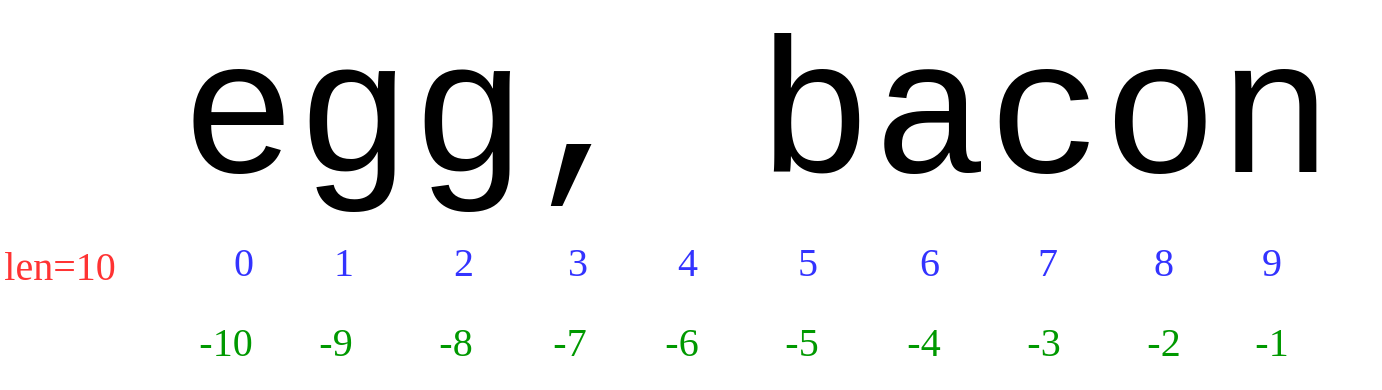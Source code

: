 <mxfile>
    <diagram id="gJezk_OWk_-26XYgUe7z" name="Page-1">
        <mxGraphModel dx="855" dy="637" grid="1" gridSize="10" guides="1" tooltips="1" connect="1" arrows="1" fold="1" page="1" pageScale="1" pageWidth="827" pageHeight="1169" math="0" shadow="0">
            <root>
                <mxCell id="0"/>
                <mxCell id="1" parent="0"/>
                <mxCell id="2" value="&lt;font style=&quot;font-size: 96px&quot; face=&quot;Courier New&quot;&gt;egg, bacon&lt;/font&gt;" style="text;html=1;strokeColor=none;fillColor=none;align=center;verticalAlign=middle;whiteSpace=wrap;rounded=0;" parent="1" vertex="1">
                    <mxGeometry x="147" y="30" width="623" height="120" as="geometry"/>
                </mxCell>
                <mxCell id="3" value="&lt;font style=&quot;font-size: 20px&quot; face=&quot;Comic Sans MS&quot; color=&quot;#3333ff&quot;&gt;0&lt;/font&gt;" style="text;html=1;strokeColor=none;fillColor=none;align=center;verticalAlign=middle;whiteSpace=wrap;rounded=0;fontFamily=Courier New;fontSize=48;" parent="1" vertex="1">
                    <mxGeometry x="190" y="140" width="24" height="30" as="geometry"/>
                </mxCell>
                <mxCell id="5" value="&lt;font style=&quot;font-size: 20px&quot; face=&quot;Comic Sans MS&quot;&gt;-10&lt;/font&gt;" style="text;html=1;strokeColor=none;fillColor=none;align=center;verticalAlign=middle;whiteSpace=wrap;rounded=0;fontFamily=Courier New;fontSize=48;fontColor=#009900;" parent="1" vertex="1">
                    <mxGeometry x="181" y="180" width="24" height="30" as="geometry"/>
                </mxCell>
                <mxCell id="6" value="&lt;font style=&quot;font-size: 20px&quot; face=&quot;Comic Sans MS&quot;&gt;-9&lt;/font&gt;" style="text;html=1;strokeColor=none;fillColor=none;align=center;verticalAlign=middle;whiteSpace=wrap;rounded=0;fontFamily=Courier New;fontSize=48;fontColor=#009900;" parent="1" vertex="1">
                    <mxGeometry x="236" y="180" width="24" height="30" as="geometry"/>
                </mxCell>
                <mxCell id="7" value="&lt;font style=&quot;font-size: 20px&quot; face=&quot;Comic Sans MS&quot;&gt;-8&lt;/font&gt;" style="text;html=1;strokeColor=none;fillColor=none;align=center;verticalAlign=middle;whiteSpace=wrap;rounded=0;fontFamily=Courier New;fontSize=48;fontColor=#009900;" parent="1" vertex="1">
                    <mxGeometry x="296" y="180" width="24" height="30" as="geometry"/>
                </mxCell>
                <mxCell id="8" value="&lt;font style=&quot;font-size: 20px&quot; face=&quot;Comic Sans MS&quot;&gt;-7&lt;/font&gt;" style="text;html=1;strokeColor=none;fillColor=none;align=center;verticalAlign=middle;whiteSpace=wrap;rounded=0;fontFamily=Courier New;fontSize=48;fontColor=#009900;" parent="1" vertex="1">
                    <mxGeometry x="353" y="180" width="24" height="30" as="geometry"/>
                </mxCell>
                <mxCell id="9" value="&lt;font style=&quot;font-size: 20px&quot; face=&quot;Comic Sans MS&quot;&gt;-6&lt;/font&gt;" style="text;html=1;strokeColor=none;fillColor=none;align=center;verticalAlign=middle;whiteSpace=wrap;rounded=0;fontFamily=Courier New;fontSize=48;fontColor=#009900;" parent="1" vertex="1">
                    <mxGeometry x="409" y="180" width="24" height="30" as="geometry"/>
                </mxCell>
                <mxCell id="10" value="&lt;font style=&quot;font-size: 20px&quot; face=&quot;Comic Sans MS&quot;&gt;-5&lt;/font&gt;" style="text;html=1;strokeColor=none;fillColor=none;align=center;verticalAlign=middle;whiteSpace=wrap;rounded=0;fontFamily=Courier New;fontSize=48;fontColor=#009900;" parent="1" vertex="1">
                    <mxGeometry x="469" y="180" width="24" height="30" as="geometry"/>
                </mxCell>
                <mxCell id="11" value="&lt;font style=&quot;font-size: 20px&quot; face=&quot;Comic Sans MS&quot;&gt;-4&lt;/font&gt;" style="text;html=1;strokeColor=none;fillColor=none;align=center;verticalAlign=middle;whiteSpace=wrap;rounded=0;fontFamily=Courier New;fontSize=48;fontColor=#009900;" parent="1" vertex="1">
                    <mxGeometry x="530" y="180" width="24" height="30" as="geometry"/>
                </mxCell>
                <mxCell id="12" value="&lt;font style=&quot;font-size: 20px&quot; face=&quot;Comic Sans MS&quot;&gt;-3&lt;/font&gt;" style="text;html=1;strokeColor=none;fillColor=none;align=center;verticalAlign=middle;whiteSpace=wrap;rounded=0;fontFamily=Courier New;fontSize=48;fontColor=#009900;" parent="1" vertex="1">
                    <mxGeometry x="590" y="180" width="24" height="30" as="geometry"/>
                </mxCell>
                <mxCell id="13" value="&lt;font style=&quot;font-size: 20px&quot; face=&quot;Comic Sans MS&quot;&gt;-2&lt;/font&gt;" style="text;html=1;strokeColor=none;fillColor=none;align=center;verticalAlign=middle;whiteSpace=wrap;rounded=0;fontFamily=Courier New;fontSize=48;fontColor=#009900;" parent="1" vertex="1">
                    <mxGeometry x="650" y="180" width="24" height="30" as="geometry"/>
                </mxCell>
                <mxCell id="14" value="&lt;font style=&quot;font-size: 20px&quot; face=&quot;Comic Sans MS&quot;&gt;-1&lt;/font&gt;" style="text;html=1;strokeColor=none;fillColor=none;align=center;verticalAlign=middle;whiteSpace=wrap;rounded=0;fontFamily=Courier New;fontSize=48;fontColor=#009900;" parent="1" vertex="1">
                    <mxGeometry x="704" y="180" width="24" height="30" as="geometry"/>
                </mxCell>
                <mxCell id="15" value="&lt;font style=&quot;font-size: 20px&quot; face=&quot;Comic Sans MS&quot; color=&quot;#3333ff&quot;&gt;1&lt;/font&gt;" style="text;html=1;strokeColor=none;fillColor=none;align=center;verticalAlign=middle;whiteSpace=wrap;rounded=0;fontFamily=Courier New;fontSize=48;" parent="1" vertex="1">
                    <mxGeometry x="240" y="140" width="24" height="30" as="geometry"/>
                </mxCell>
                <mxCell id="16" value="&lt;font style=&quot;font-size: 20px&quot; face=&quot;Comic Sans MS&quot; color=&quot;#3333ff&quot;&gt;2&lt;/font&gt;" style="text;html=1;strokeColor=none;fillColor=none;align=center;verticalAlign=middle;whiteSpace=wrap;rounded=0;fontFamily=Courier New;fontSize=48;" parent="1" vertex="1">
                    <mxGeometry x="300" y="140" width="24" height="30" as="geometry"/>
                </mxCell>
                <mxCell id="17" value="&lt;font style=&quot;font-size: 20px&quot; face=&quot;Comic Sans MS&quot; color=&quot;#3333ff&quot;&gt;3&lt;/font&gt;" style="text;html=1;strokeColor=none;fillColor=none;align=center;verticalAlign=middle;whiteSpace=wrap;rounded=0;fontFamily=Courier New;fontSize=48;" parent="1" vertex="1">
                    <mxGeometry x="357" y="140" width="24" height="30" as="geometry"/>
                </mxCell>
                <mxCell id="18" value="&lt;font style=&quot;font-size: 20px&quot; face=&quot;Comic Sans MS&quot; color=&quot;#3333ff&quot;&gt;4&lt;/font&gt;" style="text;html=1;strokeColor=none;fillColor=none;align=center;verticalAlign=middle;whiteSpace=wrap;rounded=0;fontFamily=Courier New;fontSize=48;" parent="1" vertex="1">
                    <mxGeometry x="412" y="140" width="24" height="30" as="geometry"/>
                </mxCell>
                <mxCell id="19" value="&lt;font style=&quot;font-size: 20px&quot; face=&quot;Comic Sans MS&quot; color=&quot;#3333ff&quot;&gt;5&lt;/font&gt;" style="text;html=1;strokeColor=none;fillColor=none;align=center;verticalAlign=middle;whiteSpace=wrap;rounded=0;fontFamily=Courier New;fontSize=48;" parent="1" vertex="1">
                    <mxGeometry x="472" y="140" width="24" height="30" as="geometry"/>
                </mxCell>
                <mxCell id="20" value="&lt;font style=&quot;font-size: 20px&quot; face=&quot;Comic Sans MS&quot; color=&quot;#3333ff&quot;&gt;6&lt;/font&gt;" style="text;html=1;strokeColor=none;fillColor=none;align=center;verticalAlign=middle;whiteSpace=wrap;rounded=0;fontFamily=Courier New;fontSize=48;" parent="1" vertex="1">
                    <mxGeometry x="533" y="140" width="24" height="30" as="geometry"/>
                </mxCell>
                <mxCell id="21" value="&lt;font style=&quot;font-size: 20px&quot; face=&quot;Comic Sans MS&quot; color=&quot;#3333ff&quot;&gt;7&lt;/font&gt;" style="text;html=1;strokeColor=none;fillColor=none;align=center;verticalAlign=middle;whiteSpace=wrap;rounded=0;fontFamily=Courier New;fontSize=48;" parent="1" vertex="1">
                    <mxGeometry x="592" y="140" width="24" height="30" as="geometry"/>
                </mxCell>
                <mxCell id="22" value="&lt;font style=&quot;font-size: 20px&quot; face=&quot;Comic Sans MS&quot; color=&quot;#3333ff&quot;&gt;8&lt;/font&gt;" style="text;html=1;strokeColor=none;fillColor=none;align=center;verticalAlign=middle;whiteSpace=wrap;rounded=0;fontFamily=Courier New;fontSize=48;" parent="1" vertex="1">
                    <mxGeometry x="650" y="140" width="24" height="30" as="geometry"/>
                </mxCell>
                <mxCell id="23" value="&lt;font style=&quot;font-size: 20px&quot; face=&quot;Comic Sans MS&quot; color=&quot;#3333ff&quot;&gt;9&lt;/font&gt;" style="text;html=1;strokeColor=none;fillColor=none;align=center;verticalAlign=middle;whiteSpace=wrap;rounded=0;fontFamily=Courier New;fontSize=48;" parent="1" vertex="1">
                    <mxGeometry x="704" y="140" width="24" height="30" as="geometry"/>
                </mxCell>
                <mxCell id="25" value="&lt;font color=&quot;#ff3333&quot;&gt;len=10&lt;/font&gt;" style="text;html=1;strokeColor=none;fillColor=none;align=center;verticalAlign=middle;whiteSpace=wrap;rounded=0;fontFamily=Comic Sans MS;fontSize=20;fontColor=#009900;" parent="1" vertex="1">
                    <mxGeometry x="80" y="147" width="60" height="30" as="geometry"/>
                </mxCell>
            </root>
        </mxGraphModel>
    </diagram>
</mxfile>